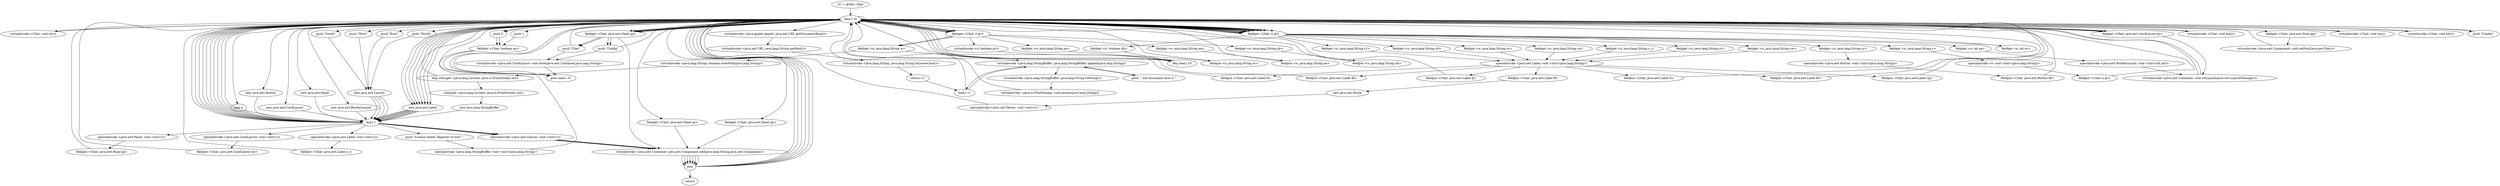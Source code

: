 digraph "" {
    "r0 := @this: Chat"
    "load.r r0"
    "r0 := @this: Chat"->"load.r r0";
    "virtualinvoke <Chat: void cb()>"
    "load.r r0"->"virtualinvoke <Chat: void cb()>";
    "virtualinvoke <Chat: void cb()>"->"load.r r0";
    "new java.awt.Label"
    "load.r r0"->"new java.awt.Label";
    "dup1.r"
    "new java.awt.Label"->"dup1.r";
    "dup1.r"->"load.r r0";
    "fieldget <Chat: n gl>"
    "load.r r0"->"fieldget <Chat: n gl>";
    "fieldget <n: java.lang.String cy>"
    "fieldget <Chat: n gl>"->"fieldget <n: java.lang.String cy>";
    "specialinvoke <java.awt.Label: void <init>(java.lang.String)>"
    "fieldget <n: java.lang.String cy>"->"specialinvoke <java.awt.Label: void <init>(java.lang.String)>";
    "fieldput <Chat: java.awt.Label fl>"
    "specialinvoke <java.awt.Label: void <init>(java.lang.String)>"->"fieldput <Chat: java.awt.Label fl>";
    "fieldput <Chat: java.awt.Label fl>"->"load.r r0";
    "load.r r0"->"new java.awt.Label";
    "new java.awt.Label"->"dup1.r";
    "dup1.r"->"load.r r0";
    "load.r r0"->"fieldget <Chat: n gl>";
    "fieldget <n: java.lang.String cw>"
    "fieldget <Chat: n gl>"->"fieldget <n: java.lang.String cw>";
    "fieldget <n: java.lang.String cw>"->"specialinvoke <java.awt.Label: void <init>(java.lang.String)>";
    "fieldput <Chat: java.awt.Label fk>"
    "specialinvoke <java.awt.Label: void <init>(java.lang.String)>"->"fieldput <Chat: java.awt.Label fk>";
    "fieldput <Chat: java.awt.Label fk>"->"load.r r0";
    "load.r r0"->"new java.awt.Label";
    "new java.awt.Label"->"dup1.r";
    "dup1.r"->"load.r r0";
    "load.r r0"->"fieldget <Chat: n gl>";
    "fieldget <n: java.lang.String c1>"
    "fieldget <Chat: n gl>"->"fieldget <n: java.lang.String c1>";
    "fieldget <n: java.lang.String c1>"->"specialinvoke <java.awt.Label: void <init>(java.lang.String)>";
    "fieldput <Chat: java.awt.Label fj>"
    "specialinvoke <java.awt.Label: void <init>(java.lang.String)>"->"fieldput <Chat: java.awt.Label fj>";
    "fieldput <Chat: java.awt.Label fj>"->"load.r r0";
    "load.r r0"->"new java.awt.Label";
    "new java.awt.Label"->"dup1.r";
    "dup1.r"->"load.r r0";
    "load.r r0"->"fieldget <Chat: n gl>";
    "fieldget <n: java.lang.String c0>"
    "fieldget <Chat: n gl>"->"fieldget <n: java.lang.String c0>";
    "fieldget <n: java.lang.String c0>"->"specialinvoke <java.awt.Label: void <init>(java.lang.String)>";
    "fieldput <Chat: java.awt.Label fi>"
    "specialinvoke <java.awt.Label: void <init>(java.lang.String)>"->"fieldput <Chat: java.awt.Label fi>";
    "fieldput <Chat: java.awt.Label fi>"->"load.r r0";
    "load.r r0"->"new java.awt.Label";
    "new java.awt.Label"->"dup1.r";
    "dup1.r"->"load.r r0";
    "load.r r0"->"fieldget <Chat: n gl>";
    "fieldget <n: java.lang.String cz>"
    "fieldget <Chat: n gl>"->"fieldget <n: java.lang.String cz>";
    "fieldget <n: java.lang.String cz>"->"specialinvoke <java.awt.Label: void <init>(java.lang.String)>";
    "fieldput <Chat: java.awt.Label fh>"
    "specialinvoke <java.awt.Label: void <init>(java.lang.String)>"->"fieldput <Chat: java.awt.Label fh>";
    "fieldput <Chat: java.awt.Label fh>"->"load.r r0";
    "load.r r0"->"new java.awt.Label";
    "new java.awt.Label"->"dup1.r";
    "dup1.r"->"load.r r0";
    "load.r r0"->"fieldget <Chat: n gl>";
    "fieldget <n: java.lang.String cx>"
    "fieldget <Chat: n gl>"->"fieldget <n: java.lang.String cx>";
    "fieldget <n: java.lang.String cx>"->"specialinvoke <java.awt.Label: void <init>(java.lang.String)>";
    "fieldput <Chat: java.awt.Label fg>"
    "specialinvoke <java.awt.Label: void <init>(java.lang.String)>"->"fieldput <Chat: java.awt.Label fg>";
    "fieldput <Chat: java.awt.Label fg>"->"load.r r0";
    "load.r r0"->"new java.awt.Label";
    "new java.awt.Label"->"dup1.r";
    "dup1.r"->"load.r r0";
    "load.r r0"->"fieldget <Chat: n gl>";
    "fieldget <n: java.lang.String c_>"
    "fieldget <Chat: n gl>"->"fieldget <n: java.lang.String c_>";
    "fieldget <n: java.lang.String c_>"->"specialinvoke <java.awt.Label: void <init>(java.lang.String)>";
    "fieldput <Chat: java.awt.Label ff>"
    "specialinvoke <java.awt.Label: void <init>(java.lang.String)>"->"fieldput <Chat: java.awt.Label ff>";
    "new java.util.Vector"
    "fieldput <Chat: java.awt.Label ff>"->"new java.util.Vector";
    "specialinvoke <java.util.Vector: void <init>()>"
    "new java.util.Vector"->"specialinvoke <java.util.Vector: void <init>()>";
    "specialinvoke <java.util.Vector: void <init>()>"->"load.r r0";
    "new e"
    "load.r r0"->"new e";
    "new e"->"dup1.r";
    "dup1.r"->"load.r r0";
    "load.r r0"->"fieldget <Chat: n gl>";
    "fieldget <n: java.lang.String v>"
    "fieldget <Chat: n gl>"->"fieldget <n: java.lang.String v>";
    "specialinvoke <e: void <init>(java.lang.String)>"
    "fieldget <n: java.lang.String v>"->"specialinvoke <e: void <init>(java.lang.String)>";
    "fieldput <Chat: e gr>"
    "specialinvoke <e: void <init>(java.lang.String)>"->"fieldput <Chat: e gr>";
    "fieldput <Chat: e gr>"->"load.r r0";
    "load.r r0"->"new java.awt.Label";
    "new java.awt.Label"->"dup1.r";
    "specialinvoke <java.awt.Label: void <init>()>"
    "dup1.r"->"specialinvoke <java.awt.Label: void <init>()>";
    "fieldput <Chat: java.awt.Label e_>"
    "specialinvoke <java.awt.Label: void <init>()>"->"fieldput <Chat: java.awt.Label e_>";
    "fieldput <Chat: java.awt.Label e_>"->"load.r r0";
    "fieldget <Chat: e gr>"
    "load.r r0"->"fieldget <Chat: e gr>";
    "virtualinvoke <e: boolean p()>"
    "fieldget <Chat: e gr>"->"virtualinvoke <e: boolean p()>";
    "ifeq load.r r0"
    "virtualinvoke <e: boolean p()>"->"ifeq load.r r0";
    "ifeq load.r r0"->"load.r r0";
    "virtualinvoke <java.applet.Applet: java.net.URL getDocumentBase()>"
    "load.r r0"->"virtualinvoke <java.applet.Applet: java.net.URL getDocumentBase()>";
    "virtualinvoke <java.net.URL: java.lang.String getHost()>"
    "virtualinvoke <java.applet.Applet: java.net.URL getDocumentBase()>"->"virtualinvoke <java.net.URL: java.lang.String getHost()>";
    "virtualinvoke <java.lang.String: java.lang.String toLowerCase()>"
    "virtualinvoke <java.net.URL: java.lang.String getHost()>"->"virtualinvoke <java.lang.String: java.lang.String toLowerCase()>";
    "store.r r1"
    "virtualinvoke <java.lang.String: java.lang.String toLowerCase()>"->"store.r r1";
    "load.r r1"
    "store.r r1"->"load.r r1";
    "load.r r1"->"load.r r0";
    "load.r r0"->"fieldget <Chat: e gr>";
    "fieldget <e: java.lang.String w>"
    "fieldget <Chat: e gr>"->"fieldget <e: java.lang.String w>";
    "virtualinvoke <java.lang.String: boolean endsWith(java.lang.String)>"
    "fieldget <e: java.lang.String w>"->"virtualinvoke <java.lang.String: boolean endsWith(java.lang.String)>";
    "ifeq staticget <java.lang.System: java.io.PrintStream out>"
    "virtualinvoke <java.lang.String: boolean endsWith(java.lang.String)>"->"ifeq staticget <java.lang.System: java.io.PrintStream out>";
    "ifeq staticget <java.lang.System: java.io.PrintStream out>"->"load.r r0";
    "load.r r0"->"fieldget <Chat: n gl>";
    "fieldget <Chat: n gl>"->"load.r r0";
    "load.r r0"->"fieldget <Chat: e gr>";
    "fieldget <e: java.lang.String ac>"
    "fieldget <Chat: e gr>"->"fieldget <e: java.lang.String ac>";
    "fieldput <n: java.lang.String ac>"
    "fieldget <e: java.lang.String ac>"->"fieldput <n: java.lang.String ac>";
    "fieldput <n: java.lang.String ac>"->"load.r r0";
    "load.r r0"->"fieldget <Chat: n gl>";
    "fieldget <Chat: n gl>"->"load.r r0";
    "load.r r0"->"fieldget <Chat: e gr>";
    "fieldget <e: java.lang.String ab>"
    "fieldget <Chat: e gr>"->"fieldget <e: java.lang.String ab>";
    "fieldput <n: java.lang.String ab>"
    "fieldget <e: java.lang.String ab>"->"fieldput <n: java.lang.String ab>";
    "fieldput <n: java.lang.String ab>"->"load.r r0";
    "load.r r0"->"fieldget <Chat: n gl>";
    "fieldget <Chat: n gl>"->"load.r r0";
    "load.r r0"->"fieldget <Chat: e gr>";
    "fieldget <e: java.lang.String aa>"
    "fieldget <Chat: e gr>"->"fieldget <e: java.lang.String aa>";
    "fieldput <n: java.lang.String aa>"
    "fieldget <e: java.lang.String aa>"->"fieldput <n: java.lang.String aa>";
    "fieldput <n: java.lang.String aa>"->"load.r r0";
    "push 1"
    "load.r r0"->"push 1";
    "fieldput <Chat: boolean gs>"
    "push 1"->"fieldput <Chat: boolean gs>";
    "goto load.r r0"
    "fieldput <Chat: boolean gs>"->"goto load.r r0";
    "goto load.r r0"->"load.r r0";
    "new java.awt.Button"
    "load.r r0"->"new java.awt.Button";
    "new java.awt.Button"->"dup1.r";
    "dup1.r"->"load.r r0";
    "load.r r0"->"fieldget <Chat: n gl>";
    "fieldget <n: java.lang.String cr>"
    "fieldget <Chat: n gl>"->"fieldget <n: java.lang.String cr>";
    "specialinvoke <java.awt.Button: void <init>(java.lang.String)>"
    "fieldget <n: java.lang.String cr>"->"specialinvoke <java.awt.Button: void <init>(java.lang.String)>";
    "fieldput <Chat: java.awt.Button f8>"
    "specialinvoke <java.awt.Button: void <init>(java.lang.String)>"->"fieldput <Chat: java.awt.Button f8>";
    "fieldput <Chat: java.awt.Button f8>"->"load.r r0";
    "virtualinvoke <Chat: void bm()>"
    "load.r r0"->"virtualinvoke <Chat: void bm()>";
    "virtualinvoke <Chat: void bm()>"->"load.r r0";
    "load.r r0"->"load.r r0";
    "fieldget <Chat: java.awt.Font gg>"
    "load.r r0"->"fieldget <Chat: java.awt.Font gg>";
    "virtualinvoke <java.awt.Component: void setFont(java.awt.Font)>"
    "fieldget <Chat: java.awt.Font gg>"->"virtualinvoke <java.awt.Component: void setFont(java.awt.Font)>";
    "virtualinvoke <java.awt.Component: void setFont(java.awt.Font)>"->"load.r r0";
    "virtualinvoke <Chat: void ca()>"
    "load.r r0"->"virtualinvoke <Chat: void ca()>";
    "virtualinvoke <Chat: void ca()>"->"load.r r0";
    "virtualinvoke <Chat: void b9()>"
    "load.r r0"->"virtualinvoke <Chat: void b9()>";
    "virtualinvoke <Chat: void b9()>"->"load.r r0";
    "new java.awt.CardLayout"
    "load.r r0"->"new java.awt.CardLayout";
    "new java.awt.CardLayout"->"dup1.r";
    "specialinvoke <java.awt.CardLayout: void <init>()>"
    "dup1.r"->"specialinvoke <java.awt.CardLayout: void <init>()>";
    "fieldput <Chat: java.awt.CardLayout ey>"
    "specialinvoke <java.awt.CardLayout: void <init>()>"->"fieldput <Chat: java.awt.CardLayout ey>";
    "fieldput <Chat: java.awt.CardLayout ey>"->"load.r r0";
    "new java.awt.Panel"
    "load.r r0"->"new java.awt.Panel";
    "new java.awt.Panel"->"dup1.r";
    "specialinvoke <java.awt.Panel: void <init>()>"
    "dup1.r"->"specialinvoke <java.awt.Panel: void <init>()>";
    "fieldput <Chat: java.awt.Panel gj>"
    "specialinvoke <java.awt.Panel: void <init>()>"->"fieldput <Chat: java.awt.Panel gj>";
    "fieldput <Chat: java.awt.Panel gj>"->"load.r r0";
    "fieldget <Chat: java.awt.Panel gj>"
    "load.r r0"->"fieldget <Chat: java.awt.Panel gj>";
    "fieldget <Chat: java.awt.Panel gj>"->"load.r r0";
    "fieldget <Chat: java.awt.CardLayout ey>"
    "load.r r0"->"fieldget <Chat: java.awt.CardLayout ey>";
    "virtualinvoke <java.awt.Container: void setLayout(java.awt.LayoutManager)>"
    "fieldget <Chat: java.awt.CardLayout ey>"->"virtualinvoke <java.awt.Container: void setLayout(java.awt.LayoutManager)>";
    "virtualinvoke <java.awt.Container: void setLayout(java.awt.LayoutManager)>"->"load.r r0";
    "load.r r0"->"fieldget <Chat: java.awt.Panel gj>";
    "push \"Config\""
    "fieldget <Chat: java.awt.Panel gj>"->"push \"Config\"";
    "push \"Config\""->"load.r r0";
    "fieldget <Chat: java.awt.Panel gi>"
    "load.r r0"->"fieldget <Chat: java.awt.Panel gi>";
    "virtualinvoke <java.awt.Container: java.awt.Component add(java.lang.String,java.awt.Component)>"
    "fieldget <Chat: java.awt.Panel gi>"->"virtualinvoke <java.awt.Container: java.awt.Component add(java.lang.String,java.awt.Component)>";
    "pop"
    "virtualinvoke <java.awt.Container: java.awt.Component add(java.lang.String,java.awt.Component)>"->"pop";
    "pop"->"load.r r0";
    "load.r r0"->"fieldget <Chat: java.awt.Panel gj>";
    "push \"Chat\""
    "fieldget <Chat: java.awt.Panel gj>"->"push \"Chat\"";
    "push \"Chat\""->"load.r r0";
    "fieldget <Chat: java.awt.Panel gh>"
    "load.r r0"->"fieldget <Chat: java.awt.Panel gh>";
    "fieldget <Chat: java.awt.Panel gh>"->"virtualinvoke <java.awt.Container: java.awt.Component add(java.lang.String,java.awt.Component)>";
    "virtualinvoke <java.awt.Container: java.awt.Component add(java.lang.String,java.awt.Component)>"->"pop";
    "pop"->"load.r r0";
    "load.r r0"->"fieldget <Chat: n gl>";
    "fieldget <n: boolean dh>"
    "fieldget <Chat: n gl>"->"fieldget <n: boolean dh>";
    "fieldget <n: boolean dh>"->"ifeq load.r r0";
    "ifeq load.r r0"->"load.r r0";
    "load.r r0"->"fieldget <Chat: java.awt.CardLayout ey>";
    "fieldget <Chat: java.awt.CardLayout ey>"->"load.r r0";
    "load.r r0"->"fieldget <Chat: java.awt.Panel gj>";
    "fieldget <Chat: java.awt.Panel gj>"->"push \"Chat\"";
    "virtualinvoke <java.awt.CardLayout: void show(java.awt.Container,java.lang.String)>"
    "push \"Chat\""->"virtualinvoke <java.awt.CardLayout: void show(java.awt.Container,java.lang.String)>";
    "virtualinvoke <java.awt.CardLayout: void show(java.awt.Container,java.lang.String)>"->"goto load.r r0";
    "goto load.r r0"->"load.r r0";
    "new java.awt.BorderLayout"
    "load.r r0"->"new java.awt.BorderLayout";
    "new java.awt.BorderLayout"->"dup1.r";
    "dup1.r"->"load.r r0";
    "load.r r0"->"fieldget <Chat: n gl>";
    "fieldget <n: int er>"
    "fieldget <Chat: n gl>"->"fieldget <n: int er>";
    "fieldget <n: int er>"->"load.r r0";
    "load.r r0"->"fieldget <Chat: n gl>";
    "fieldget <n: int eq>"
    "fieldget <Chat: n gl>"->"fieldget <n: int eq>";
    "specialinvoke <java.awt.BorderLayout: void <init>(int,int)>"
    "fieldget <n: int eq>"->"specialinvoke <java.awt.BorderLayout: void <init>(int,int)>";
    "specialinvoke <java.awt.BorderLayout: void <init>(int,int)>"->"virtualinvoke <java.awt.Container: void setLayout(java.awt.LayoutManager)>";
    "virtualinvoke <java.awt.Container: void setLayout(java.awt.LayoutManager)>"->"load.r r0";
    "push \"North\""
    "load.r r0"->"push \"North\"";
    "new java.awt.Canvas"
    "push \"North\""->"new java.awt.Canvas";
    "new java.awt.Canvas"->"dup1.r";
    "specialinvoke <java.awt.Canvas: void <init>()>"
    "dup1.r"->"specialinvoke <java.awt.Canvas: void <init>()>";
    "specialinvoke <java.awt.Canvas: void <init>()>"->"virtualinvoke <java.awt.Container: java.awt.Component add(java.lang.String,java.awt.Component)>";
    "virtualinvoke <java.awt.Container: java.awt.Component add(java.lang.String,java.awt.Component)>"->"pop";
    "pop"->"load.r r0";
    "push \"South\""
    "load.r r0"->"push \"South\"";
    "push \"South\""->"new java.awt.Canvas";
    "new java.awt.Canvas"->"dup1.r";
    "dup1.r"->"specialinvoke <java.awt.Canvas: void <init>()>";
    "specialinvoke <java.awt.Canvas: void <init>()>"->"virtualinvoke <java.awt.Container: java.awt.Component add(java.lang.String,java.awt.Component)>";
    "virtualinvoke <java.awt.Container: java.awt.Component add(java.lang.String,java.awt.Component)>"->"pop";
    "pop"->"load.r r0";
    "push \"West\""
    "load.r r0"->"push \"West\"";
    "push \"West\""->"new java.awt.Canvas";
    "new java.awt.Canvas"->"dup1.r";
    "dup1.r"->"specialinvoke <java.awt.Canvas: void <init>()>";
    "specialinvoke <java.awt.Canvas: void <init>()>"->"virtualinvoke <java.awt.Container: java.awt.Component add(java.lang.String,java.awt.Component)>";
    "virtualinvoke <java.awt.Container: java.awt.Component add(java.lang.String,java.awt.Component)>"->"pop";
    "pop"->"load.r r0";
    "push \"East\""
    "load.r r0"->"push \"East\"";
    "push \"East\""->"new java.awt.Canvas";
    "new java.awt.Canvas"->"dup1.r";
    "dup1.r"->"specialinvoke <java.awt.Canvas: void <init>()>";
    "specialinvoke <java.awt.Canvas: void <init>()>"->"virtualinvoke <java.awt.Container: java.awt.Component add(java.lang.String,java.awt.Component)>";
    "virtualinvoke <java.awt.Container: java.awt.Component add(java.lang.String,java.awt.Component)>"->"pop";
    "pop"->"load.r r0";
    "push \"Center\""
    "load.r r0"->"push \"Center\"";
    "push \"Center\""->"load.r r0";
    "load.r r0"->"fieldget <Chat: java.awt.Panel gj>";
    "fieldget <Chat: java.awt.Panel gj>"->"virtualinvoke <java.awt.Container: java.awt.Component add(java.lang.String,java.awt.Component)>";
    "virtualinvoke <java.awt.Container: java.awt.Component add(java.lang.String,java.awt.Component)>"->"pop";
    "return"
    "pop"->"return";
    "ifeq load.r r0"->"load.r r0";
    "load.r r0"->"fieldget <Chat: java.awt.CardLayout ey>";
    "fieldget <Chat: java.awt.CardLayout ey>"->"load.r r0";
    "load.r r0"->"fieldget <Chat: java.awt.Panel gj>";
    "fieldget <Chat: java.awt.Panel gj>"->"push \"Config\"";
    "push \"Config\""->"virtualinvoke <java.awt.CardLayout: void show(java.awt.Container,java.lang.String)>";
    "staticget <java.lang.System: java.io.PrintStream out>"
    "ifeq staticget <java.lang.System: java.io.PrintStream out>"->"staticget <java.lang.System: java.io.PrintStream out>";
    "new java.lang.StringBuffer"
    "staticget <java.lang.System: java.io.PrintStream out>"->"new java.lang.StringBuffer";
    "new java.lang.StringBuffer"->"dup1.r";
    "push \"License failed: Register to host \""
    "dup1.r"->"push \"License failed: Register to host \"";
    "specialinvoke <java.lang.StringBuffer: void <init>(java.lang.String)>"
    "push \"License failed: Register to host \""->"specialinvoke <java.lang.StringBuffer: void <init>(java.lang.String)>";
    "specialinvoke <java.lang.StringBuffer: void <init>(java.lang.String)>"->"load.r r0";
    "load.r r0"->"fieldget <Chat: e gr>";
    "fieldget <Chat: e gr>"->"fieldget <e: java.lang.String w>";
    "virtualinvoke <java.lang.StringBuffer: java.lang.StringBuffer append(java.lang.String)>"
    "fieldget <e: java.lang.String w>"->"virtualinvoke <java.lang.StringBuffer: java.lang.StringBuffer append(java.lang.String)>";
    "push \", but document host is \""
    "virtualinvoke <java.lang.StringBuffer: java.lang.StringBuffer append(java.lang.String)>"->"push \", but document host is \"";
    "push \", but document host is \""->"virtualinvoke <java.lang.StringBuffer: java.lang.StringBuffer append(java.lang.String)>";
    "virtualinvoke <java.lang.StringBuffer: java.lang.StringBuffer append(java.lang.String)>"->"load.r r1";
    "load.r r1"->"virtualinvoke <java.lang.StringBuffer: java.lang.StringBuffer append(java.lang.String)>";
    "virtualinvoke <java.lang.StringBuffer: java.lang.String toString()>"
    "virtualinvoke <java.lang.StringBuffer: java.lang.StringBuffer append(java.lang.String)>"->"virtualinvoke <java.lang.StringBuffer: java.lang.String toString()>";
    "virtualinvoke <java.io.PrintStream: void println(java.lang.String)>"
    "virtualinvoke <java.lang.StringBuffer: java.lang.String toString()>"->"virtualinvoke <java.io.PrintStream: void println(java.lang.String)>";
    "virtualinvoke <java.io.PrintStream: void println(java.lang.String)>"->"load.r r0";
    "push 0"
    "load.r r0"->"push 0";
    "push 0"->"fieldput <Chat: boolean gs>";
    "fieldput <Chat: boolean gs>"->"goto load.r r0";
    "ifeq load.r r0"->"load.r r0";
    "load.r r0"->"push 0";
    "push 0"->"fieldput <Chat: boolean gs>";
}
